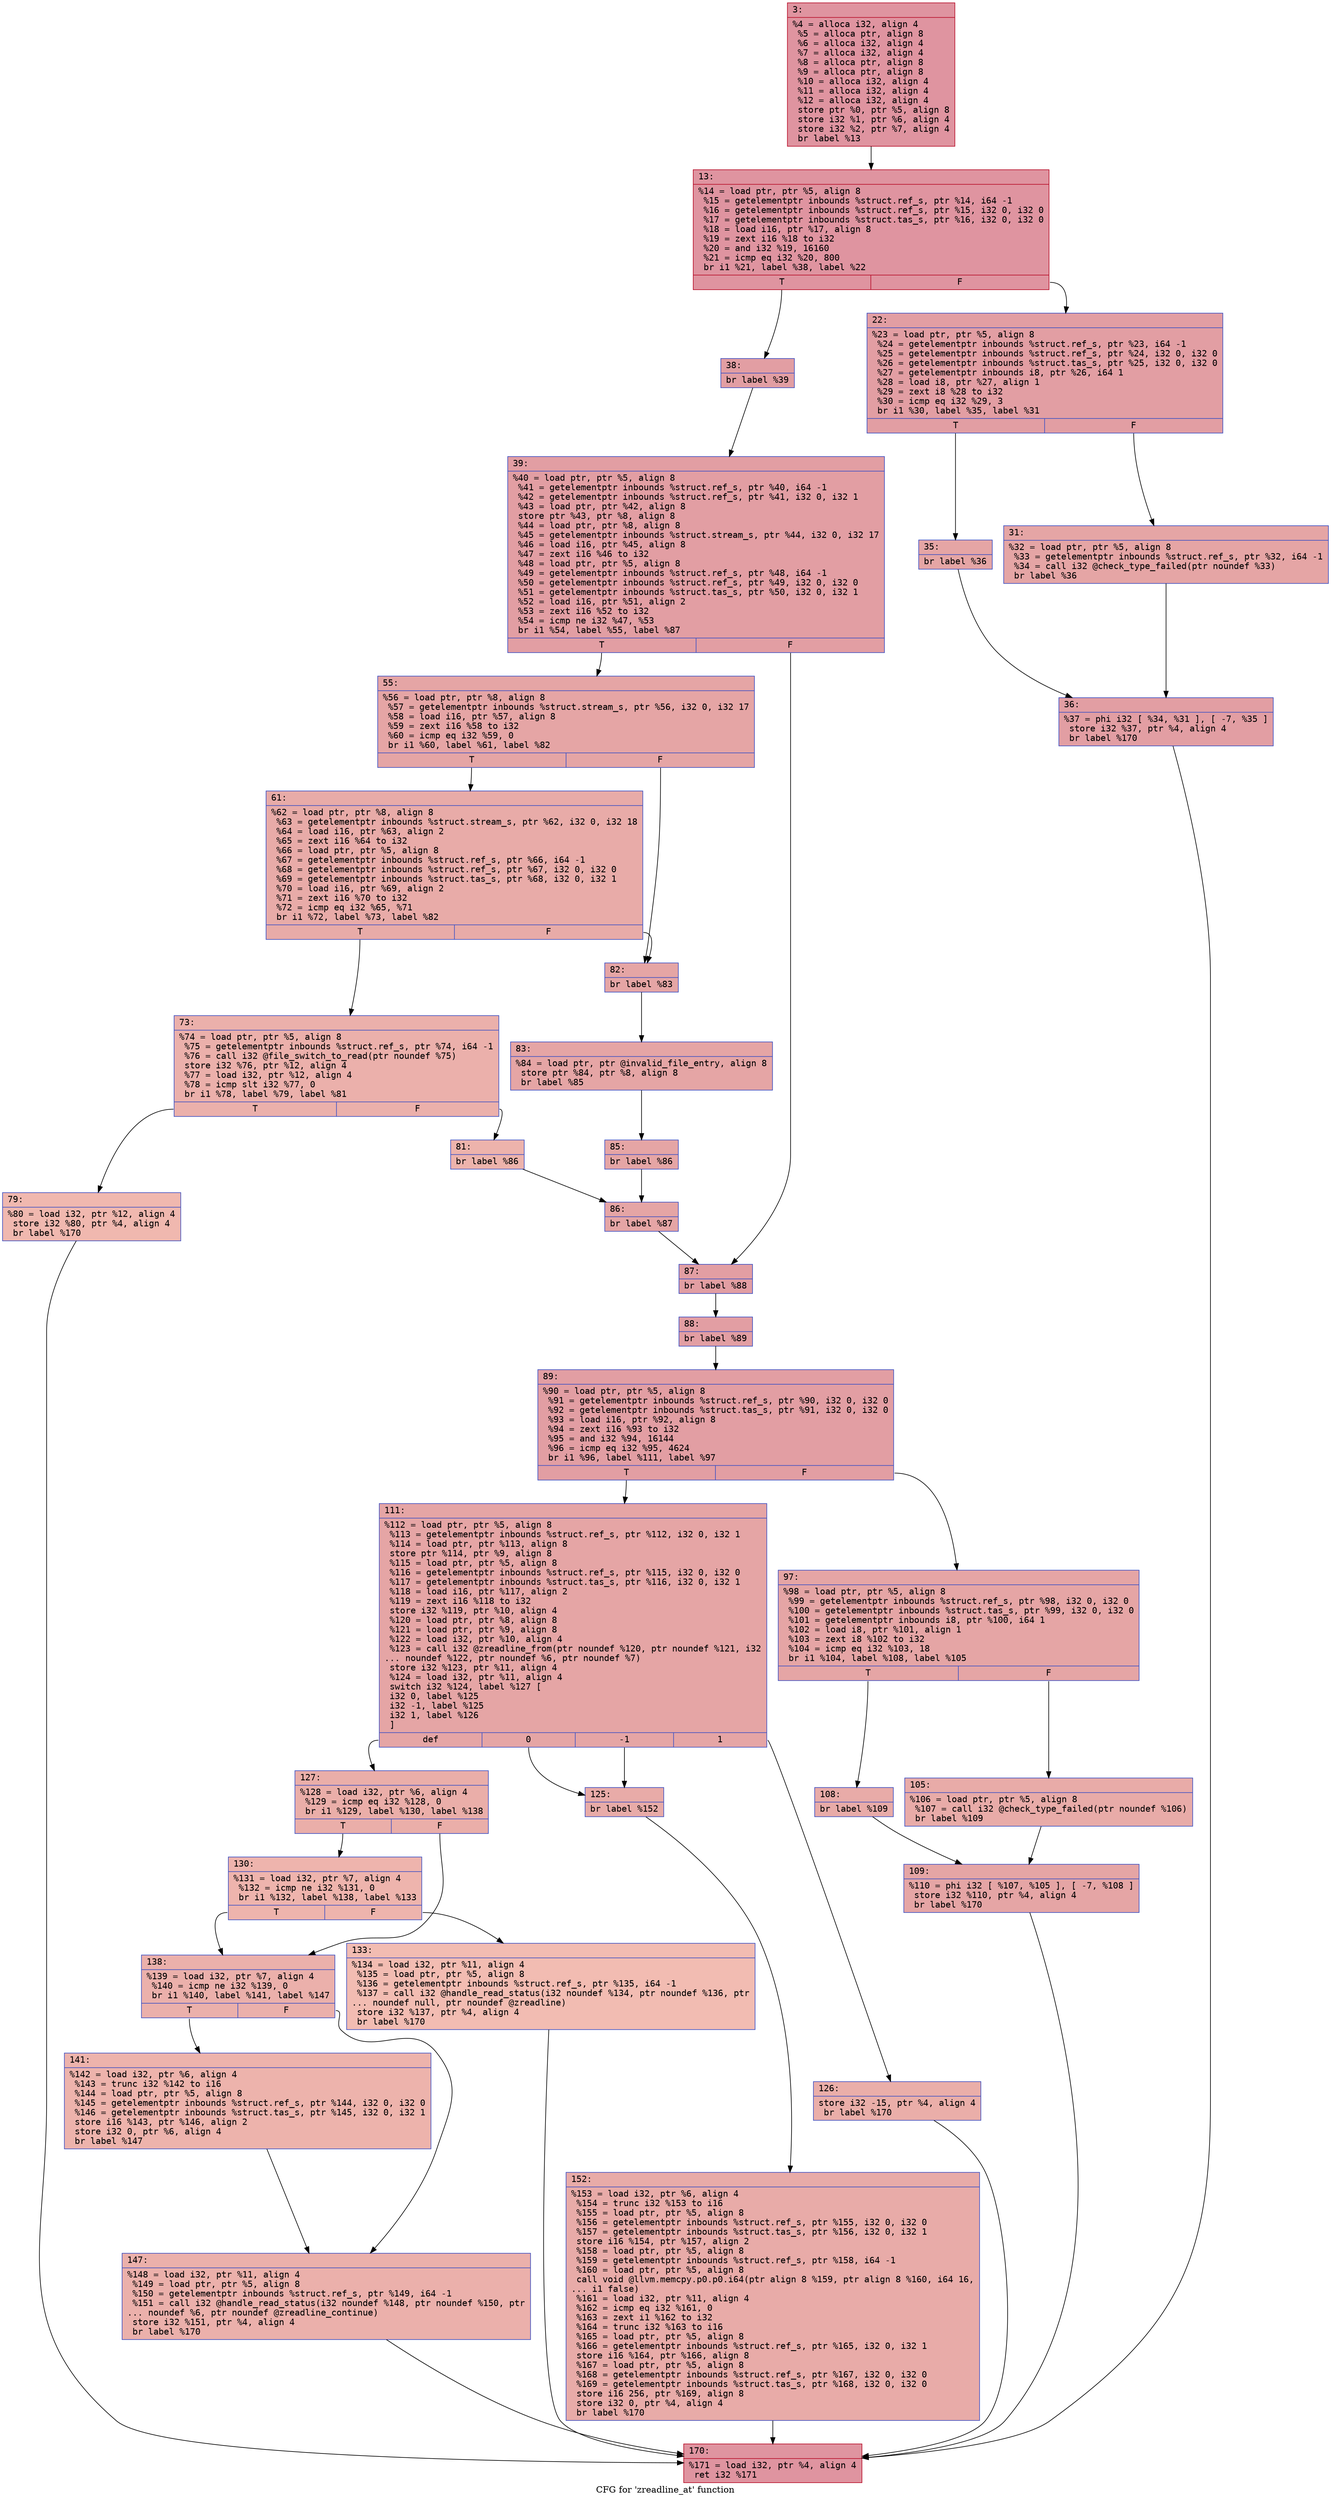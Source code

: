digraph "CFG for 'zreadline_at' function" {
	label="CFG for 'zreadline_at' function";

	Node0x600001a01a90 [shape=record,color="#b70d28ff", style=filled, fillcolor="#b70d2870" fontname="Courier",label="{3:\l|  %4 = alloca i32, align 4\l  %5 = alloca ptr, align 8\l  %6 = alloca i32, align 4\l  %7 = alloca i32, align 4\l  %8 = alloca ptr, align 8\l  %9 = alloca ptr, align 8\l  %10 = alloca i32, align 4\l  %11 = alloca i32, align 4\l  %12 = alloca i32, align 4\l  store ptr %0, ptr %5, align 8\l  store i32 %1, ptr %6, align 4\l  store i32 %2, ptr %7, align 4\l  br label %13\l}"];
	Node0x600001a01a90 -> Node0x600001a01b30[tooltip="3 -> 13\nProbability 100.00%" ];
	Node0x600001a01b30 [shape=record,color="#b70d28ff", style=filled, fillcolor="#b70d2870" fontname="Courier",label="{13:\l|  %14 = load ptr, ptr %5, align 8\l  %15 = getelementptr inbounds %struct.ref_s, ptr %14, i64 -1\l  %16 = getelementptr inbounds %struct.ref_s, ptr %15, i32 0, i32 0\l  %17 = getelementptr inbounds %struct.tas_s, ptr %16, i32 0, i32 0\l  %18 = load i16, ptr %17, align 8\l  %19 = zext i16 %18 to i32\l  %20 = and i32 %19, 16160\l  %21 = icmp eq i32 %20, 800\l  br i1 %21, label %38, label %22\l|{<s0>T|<s1>F}}"];
	Node0x600001a01b30:s0 -> Node0x600001a01cc0[tooltip="13 -> 38\nProbability 50.00%" ];
	Node0x600001a01b30:s1 -> Node0x600001a01b80[tooltip="13 -> 22\nProbability 50.00%" ];
	Node0x600001a01b80 [shape=record,color="#3d50c3ff", style=filled, fillcolor="#be242e70" fontname="Courier",label="{22:\l|  %23 = load ptr, ptr %5, align 8\l  %24 = getelementptr inbounds %struct.ref_s, ptr %23, i64 -1\l  %25 = getelementptr inbounds %struct.ref_s, ptr %24, i32 0, i32 0\l  %26 = getelementptr inbounds %struct.tas_s, ptr %25, i32 0, i32 0\l  %27 = getelementptr inbounds i8, ptr %26, i64 1\l  %28 = load i8, ptr %27, align 1\l  %29 = zext i8 %28 to i32\l  %30 = icmp eq i32 %29, 3\l  br i1 %30, label %35, label %31\l|{<s0>T|<s1>F}}"];
	Node0x600001a01b80:s0 -> Node0x600001a01c20[tooltip="22 -> 35\nProbability 50.00%" ];
	Node0x600001a01b80:s1 -> Node0x600001a01bd0[tooltip="22 -> 31\nProbability 50.00%" ];
	Node0x600001a01bd0 [shape=record,color="#3d50c3ff", style=filled, fillcolor="#c5333470" fontname="Courier",label="{31:\l|  %32 = load ptr, ptr %5, align 8\l  %33 = getelementptr inbounds %struct.ref_s, ptr %32, i64 -1\l  %34 = call i32 @check_type_failed(ptr noundef %33)\l  br label %36\l}"];
	Node0x600001a01bd0 -> Node0x600001a01c70[tooltip="31 -> 36\nProbability 100.00%" ];
	Node0x600001a01c20 [shape=record,color="#3d50c3ff", style=filled, fillcolor="#c5333470" fontname="Courier",label="{35:\l|  br label %36\l}"];
	Node0x600001a01c20 -> Node0x600001a01c70[tooltip="35 -> 36\nProbability 100.00%" ];
	Node0x600001a01c70 [shape=record,color="#3d50c3ff", style=filled, fillcolor="#be242e70" fontname="Courier",label="{36:\l|  %37 = phi i32 [ %34, %31 ], [ -7, %35 ]\l  store i32 %37, ptr %4, align 4\l  br label %170\l}"];
	Node0x600001a01c70 -> Node0x600001a02580[tooltip="36 -> 170\nProbability 100.00%" ];
	Node0x600001a01cc0 [shape=record,color="#3d50c3ff", style=filled, fillcolor="#be242e70" fontname="Courier",label="{38:\l|  br label %39\l}"];
	Node0x600001a01cc0 -> Node0x600001a01d10[tooltip="38 -> 39\nProbability 100.00%" ];
	Node0x600001a01d10 [shape=record,color="#3d50c3ff", style=filled, fillcolor="#be242e70" fontname="Courier",label="{39:\l|  %40 = load ptr, ptr %5, align 8\l  %41 = getelementptr inbounds %struct.ref_s, ptr %40, i64 -1\l  %42 = getelementptr inbounds %struct.ref_s, ptr %41, i32 0, i32 1\l  %43 = load ptr, ptr %42, align 8\l  store ptr %43, ptr %8, align 8\l  %44 = load ptr, ptr %8, align 8\l  %45 = getelementptr inbounds %struct.stream_s, ptr %44, i32 0, i32 17\l  %46 = load i16, ptr %45, align 8\l  %47 = zext i16 %46 to i32\l  %48 = load ptr, ptr %5, align 8\l  %49 = getelementptr inbounds %struct.ref_s, ptr %48, i64 -1\l  %50 = getelementptr inbounds %struct.ref_s, ptr %49, i32 0, i32 0\l  %51 = getelementptr inbounds %struct.tas_s, ptr %50, i32 0, i32 1\l  %52 = load i16, ptr %51, align 2\l  %53 = zext i16 %52 to i32\l  %54 = icmp ne i32 %47, %53\l  br i1 %54, label %55, label %87\l|{<s0>T|<s1>F}}"];
	Node0x600001a01d10:s0 -> Node0x600001a01d60[tooltip="39 -> 55\nProbability 50.00%" ];
	Node0x600001a01d10:s1 -> Node0x600001a02030[tooltip="39 -> 87\nProbability 50.00%" ];
	Node0x600001a01d60 [shape=record,color="#3d50c3ff", style=filled, fillcolor="#c5333470" fontname="Courier",label="{55:\l|  %56 = load ptr, ptr %8, align 8\l  %57 = getelementptr inbounds %struct.stream_s, ptr %56, i32 0, i32 17\l  %58 = load i16, ptr %57, align 8\l  %59 = zext i16 %58 to i32\l  %60 = icmp eq i32 %59, 0\l  br i1 %60, label %61, label %82\l|{<s0>T|<s1>F}}"];
	Node0x600001a01d60:s0 -> Node0x600001a01db0[tooltip="55 -> 61\nProbability 37.50%" ];
	Node0x600001a01d60:s1 -> Node0x600001a01ef0[tooltip="55 -> 82\nProbability 62.50%" ];
	Node0x600001a01db0 [shape=record,color="#3d50c3ff", style=filled, fillcolor="#cc403a70" fontname="Courier",label="{61:\l|  %62 = load ptr, ptr %8, align 8\l  %63 = getelementptr inbounds %struct.stream_s, ptr %62, i32 0, i32 18\l  %64 = load i16, ptr %63, align 2\l  %65 = zext i16 %64 to i32\l  %66 = load ptr, ptr %5, align 8\l  %67 = getelementptr inbounds %struct.ref_s, ptr %66, i64 -1\l  %68 = getelementptr inbounds %struct.ref_s, ptr %67, i32 0, i32 0\l  %69 = getelementptr inbounds %struct.tas_s, ptr %68, i32 0, i32 1\l  %70 = load i16, ptr %69, align 2\l  %71 = zext i16 %70 to i32\l  %72 = icmp eq i32 %65, %71\l  br i1 %72, label %73, label %82\l|{<s0>T|<s1>F}}"];
	Node0x600001a01db0:s0 -> Node0x600001a01e00[tooltip="61 -> 73\nProbability 50.00%" ];
	Node0x600001a01db0:s1 -> Node0x600001a01ef0[tooltip="61 -> 82\nProbability 50.00%" ];
	Node0x600001a01e00 [shape=record,color="#3d50c3ff", style=filled, fillcolor="#d24b4070" fontname="Courier",label="{73:\l|  %74 = load ptr, ptr %5, align 8\l  %75 = getelementptr inbounds %struct.ref_s, ptr %74, i64 -1\l  %76 = call i32 @file_switch_to_read(ptr noundef %75)\l  store i32 %76, ptr %12, align 4\l  %77 = load i32, ptr %12, align 4\l  %78 = icmp slt i32 %77, 0\l  br i1 %78, label %79, label %81\l|{<s0>T|<s1>F}}"];
	Node0x600001a01e00:s0 -> Node0x600001a01e50[tooltip="73 -> 79\nProbability 37.50%" ];
	Node0x600001a01e00:s1 -> Node0x600001a01ea0[tooltip="73 -> 81\nProbability 62.50%" ];
	Node0x600001a01e50 [shape=record,color="#3d50c3ff", style=filled, fillcolor="#dc5d4a70" fontname="Courier",label="{79:\l|  %80 = load i32, ptr %12, align 4\l  store i32 %80, ptr %4, align 4\l  br label %170\l}"];
	Node0x600001a01e50 -> Node0x600001a02580[tooltip="79 -> 170\nProbability 100.00%" ];
	Node0x600001a01ea0 [shape=record,color="#3d50c3ff", style=filled, fillcolor="#d6524470" fontname="Courier",label="{81:\l|  br label %86\l}"];
	Node0x600001a01ea0 -> Node0x600001a01fe0[tooltip="81 -> 86\nProbability 100.00%" ];
	Node0x600001a01ef0 [shape=record,color="#3d50c3ff", style=filled, fillcolor="#c5333470" fontname="Courier",label="{82:\l|  br label %83\l}"];
	Node0x600001a01ef0 -> Node0x600001a01f40[tooltip="82 -> 83\nProbability 100.00%" ];
	Node0x600001a01f40 [shape=record,color="#3d50c3ff", style=filled, fillcolor="#c5333470" fontname="Courier",label="{83:\l|  %84 = load ptr, ptr @invalid_file_entry, align 8\l  store ptr %84, ptr %8, align 8\l  br label %85\l}"];
	Node0x600001a01f40 -> Node0x600001a01f90[tooltip="83 -> 85\nProbability 100.00%" ];
	Node0x600001a01f90 [shape=record,color="#3d50c3ff", style=filled, fillcolor="#c5333470" fontname="Courier",label="{85:\l|  br label %86\l}"];
	Node0x600001a01f90 -> Node0x600001a01fe0[tooltip="85 -> 86\nProbability 100.00%" ];
	Node0x600001a01fe0 [shape=record,color="#3d50c3ff", style=filled, fillcolor="#c5333470" fontname="Courier",label="{86:\l|  br label %87\l}"];
	Node0x600001a01fe0 -> Node0x600001a02030[tooltip="86 -> 87\nProbability 100.00%" ];
	Node0x600001a02030 [shape=record,color="#3d50c3ff", style=filled, fillcolor="#be242e70" fontname="Courier",label="{87:\l|  br label %88\l}"];
	Node0x600001a02030 -> Node0x600001a02080[tooltip="87 -> 88\nProbability 100.00%" ];
	Node0x600001a02080 [shape=record,color="#3d50c3ff", style=filled, fillcolor="#be242e70" fontname="Courier",label="{88:\l|  br label %89\l}"];
	Node0x600001a02080 -> Node0x600001a020d0[tooltip="88 -> 89\nProbability 100.00%" ];
	Node0x600001a020d0 [shape=record,color="#3d50c3ff", style=filled, fillcolor="#be242e70" fontname="Courier",label="{89:\l|  %90 = load ptr, ptr %5, align 8\l  %91 = getelementptr inbounds %struct.ref_s, ptr %90, i32 0, i32 0\l  %92 = getelementptr inbounds %struct.tas_s, ptr %91, i32 0, i32 0\l  %93 = load i16, ptr %92, align 8\l  %94 = zext i16 %93 to i32\l  %95 = and i32 %94, 16144\l  %96 = icmp eq i32 %95, 4624\l  br i1 %96, label %111, label %97\l|{<s0>T|<s1>F}}"];
	Node0x600001a020d0:s0 -> Node0x600001a02260[tooltip="89 -> 111\nProbability 50.00%" ];
	Node0x600001a020d0:s1 -> Node0x600001a02120[tooltip="89 -> 97\nProbability 50.00%" ];
	Node0x600001a02120 [shape=record,color="#3d50c3ff", style=filled, fillcolor="#c5333470" fontname="Courier",label="{97:\l|  %98 = load ptr, ptr %5, align 8\l  %99 = getelementptr inbounds %struct.ref_s, ptr %98, i32 0, i32 0\l  %100 = getelementptr inbounds %struct.tas_s, ptr %99, i32 0, i32 0\l  %101 = getelementptr inbounds i8, ptr %100, i64 1\l  %102 = load i8, ptr %101, align 1\l  %103 = zext i8 %102 to i32\l  %104 = icmp eq i32 %103, 18\l  br i1 %104, label %108, label %105\l|{<s0>T|<s1>F}}"];
	Node0x600001a02120:s0 -> Node0x600001a021c0[tooltip="97 -> 108\nProbability 50.00%" ];
	Node0x600001a02120:s1 -> Node0x600001a02170[tooltip="97 -> 105\nProbability 50.00%" ];
	Node0x600001a02170 [shape=record,color="#3d50c3ff", style=filled, fillcolor="#cc403a70" fontname="Courier",label="{105:\l|  %106 = load ptr, ptr %5, align 8\l  %107 = call i32 @check_type_failed(ptr noundef %106)\l  br label %109\l}"];
	Node0x600001a02170 -> Node0x600001a02210[tooltip="105 -> 109\nProbability 100.00%" ];
	Node0x600001a021c0 [shape=record,color="#3d50c3ff", style=filled, fillcolor="#cc403a70" fontname="Courier",label="{108:\l|  br label %109\l}"];
	Node0x600001a021c0 -> Node0x600001a02210[tooltip="108 -> 109\nProbability 100.00%" ];
	Node0x600001a02210 [shape=record,color="#3d50c3ff", style=filled, fillcolor="#c5333470" fontname="Courier",label="{109:\l|  %110 = phi i32 [ %107, %105 ], [ -7, %108 ]\l  store i32 %110, ptr %4, align 4\l  br label %170\l}"];
	Node0x600001a02210 -> Node0x600001a02580[tooltip="109 -> 170\nProbability 100.00%" ];
	Node0x600001a02260 [shape=record,color="#3d50c3ff", style=filled, fillcolor="#c5333470" fontname="Courier",label="{111:\l|  %112 = load ptr, ptr %5, align 8\l  %113 = getelementptr inbounds %struct.ref_s, ptr %112, i32 0, i32 1\l  %114 = load ptr, ptr %113, align 8\l  store ptr %114, ptr %9, align 8\l  %115 = load ptr, ptr %5, align 8\l  %116 = getelementptr inbounds %struct.ref_s, ptr %115, i32 0, i32 0\l  %117 = getelementptr inbounds %struct.tas_s, ptr %116, i32 0, i32 1\l  %118 = load i16, ptr %117, align 2\l  %119 = zext i16 %118 to i32\l  store i32 %119, ptr %10, align 4\l  %120 = load ptr, ptr %8, align 8\l  %121 = load ptr, ptr %9, align 8\l  %122 = load i32, ptr %10, align 4\l  %123 = call i32 @zreadline_from(ptr noundef %120, ptr noundef %121, i32\l... noundef %122, ptr noundef %6, ptr noundef %7)\l  store i32 %123, ptr %11, align 4\l  %124 = load i32, ptr %11, align 4\l  switch i32 %124, label %127 [\l    i32 0, label %125\l    i32 -1, label %125\l    i32 1, label %126\l  ]\l|{<s0>def|<s1>0|<s2>-1|<s3>1}}"];
	Node0x600001a02260:s0 -> Node0x600001a02350[tooltip="111 -> 127\nProbability 25.00%" ];
	Node0x600001a02260:s1 -> Node0x600001a022b0[tooltip="111 -> 125\nProbability 50.00%" ];
	Node0x600001a02260:s2 -> Node0x600001a022b0[tooltip="111 -> 125\nProbability 50.00%" ];
	Node0x600001a02260:s3 -> Node0x600001a02300[tooltip="111 -> 126\nProbability 25.00%" ];
	Node0x600001a022b0 [shape=record,color="#3d50c3ff", style=filled, fillcolor="#cc403a70" fontname="Courier",label="{125:\l|  br label %152\l}"];
	Node0x600001a022b0 -> Node0x600001a02530[tooltip="125 -> 152\nProbability 100.00%" ];
	Node0x600001a02300 [shape=record,color="#3d50c3ff", style=filled, fillcolor="#d0473d70" fontname="Courier",label="{126:\l|  store i32 -15, ptr %4, align 4\l  br label %170\l}"];
	Node0x600001a02300 -> Node0x600001a02580[tooltip="126 -> 170\nProbability 100.00%" ];
	Node0x600001a02350 [shape=record,color="#3d50c3ff", style=filled, fillcolor="#d0473d70" fontname="Courier",label="{127:\l|  %128 = load i32, ptr %6, align 4\l  %129 = icmp eq i32 %128, 0\l  br i1 %129, label %130, label %138\l|{<s0>T|<s1>F}}"];
	Node0x600001a02350:s0 -> Node0x600001a023a0[tooltip="127 -> 130\nProbability 37.50%" ];
	Node0x600001a02350:s1 -> Node0x600001a02440[tooltip="127 -> 138\nProbability 62.50%" ];
	Node0x600001a023a0 [shape=record,color="#3d50c3ff", style=filled, fillcolor="#d8564670" fontname="Courier",label="{130:\l|  %131 = load i32, ptr %7, align 4\l  %132 = icmp ne i32 %131, 0\l  br i1 %132, label %138, label %133\l|{<s0>T|<s1>F}}"];
	Node0x600001a023a0:s0 -> Node0x600001a02440[tooltip="130 -> 138\nProbability 62.50%" ];
	Node0x600001a023a0:s1 -> Node0x600001a023f0[tooltip="130 -> 133\nProbability 37.50%" ];
	Node0x600001a023f0 [shape=record,color="#3d50c3ff", style=filled, fillcolor="#e1675170" fontname="Courier",label="{133:\l|  %134 = load i32, ptr %11, align 4\l  %135 = load ptr, ptr %5, align 8\l  %136 = getelementptr inbounds %struct.ref_s, ptr %135, i64 -1\l  %137 = call i32 @handle_read_status(i32 noundef %134, ptr noundef %136, ptr\l... noundef null, ptr noundef @zreadline)\l  store i32 %137, ptr %4, align 4\l  br label %170\l}"];
	Node0x600001a023f0 -> Node0x600001a02580[tooltip="133 -> 170\nProbability 100.00%" ];
	Node0x600001a02440 [shape=record,color="#3d50c3ff", style=filled, fillcolor="#d24b4070" fontname="Courier",label="{138:\l|  %139 = load i32, ptr %7, align 4\l  %140 = icmp ne i32 %139, 0\l  br i1 %140, label %141, label %147\l|{<s0>T|<s1>F}}"];
	Node0x600001a02440:s0 -> Node0x600001a02490[tooltip="138 -> 141\nProbability 62.50%" ];
	Node0x600001a02440:s1 -> Node0x600001a024e0[tooltip="138 -> 147\nProbability 37.50%" ];
	Node0x600001a02490 [shape=record,color="#3d50c3ff", style=filled, fillcolor="#d6524470" fontname="Courier",label="{141:\l|  %142 = load i32, ptr %6, align 4\l  %143 = trunc i32 %142 to i16\l  %144 = load ptr, ptr %5, align 8\l  %145 = getelementptr inbounds %struct.ref_s, ptr %144, i32 0, i32 0\l  %146 = getelementptr inbounds %struct.tas_s, ptr %145, i32 0, i32 1\l  store i16 %143, ptr %146, align 2\l  store i32 0, ptr %6, align 4\l  br label %147\l}"];
	Node0x600001a02490 -> Node0x600001a024e0[tooltip="141 -> 147\nProbability 100.00%" ];
	Node0x600001a024e0 [shape=record,color="#3d50c3ff", style=filled, fillcolor="#d24b4070" fontname="Courier",label="{147:\l|  %148 = load i32, ptr %11, align 4\l  %149 = load ptr, ptr %5, align 8\l  %150 = getelementptr inbounds %struct.ref_s, ptr %149, i64 -1\l  %151 = call i32 @handle_read_status(i32 noundef %148, ptr noundef %150, ptr\l... noundef %6, ptr noundef @zreadline_continue)\l  store i32 %151, ptr %4, align 4\l  br label %170\l}"];
	Node0x600001a024e0 -> Node0x600001a02580[tooltip="147 -> 170\nProbability 100.00%" ];
	Node0x600001a02530 [shape=record,color="#3d50c3ff", style=filled, fillcolor="#cc403a70" fontname="Courier",label="{152:\l|  %153 = load i32, ptr %6, align 4\l  %154 = trunc i32 %153 to i16\l  %155 = load ptr, ptr %5, align 8\l  %156 = getelementptr inbounds %struct.ref_s, ptr %155, i32 0, i32 0\l  %157 = getelementptr inbounds %struct.tas_s, ptr %156, i32 0, i32 1\l  store i16 %154, ptr %157, align 2\l  %158 = load ptr, ptr %5, align 8\l  %159 = getelementptr inbounds %struct.ref_s, ptr %158, i64 -1\l  %160 = load ptr, ptr %5, align 8\l  call void @llvm.memcpy.p0.p0.i64(ptr align 8 %159, ptr align 8 %160, i64 16,\l... i1 false)\l  %161 = load i32, ptr %11, align 4\l  %162 = icmp eq i32 %161, 0\l  %163 = zext i1 %162 to i32\l  %164 = trunc i32 %163 to i16\l  %165 = load ptr, ptr %5, align 8\l  %166 = getelementptr inbounds %struct.ref_s, ptr %165, i32 0, i32 1\l  store i16 %164, ptr %166, align 8\l  %167 = load ptr, ptr %5, align 8\l  %168 = getelementptr inbounds %struct.ref_s, ptr %167, i32 0, i32 0\l  %169 = getelementptr inbounds %struct.tas_s, ptr %168, i32 0, i32 0\l  store i16 256, ptr %169, align 8\l  store i32 0, ptr %4, align 4\l  br label %170\l}"];
	Node0x600001a02530 -> Node0x600001a02580[tooltip="152 -> 170\nProbability 100.00%" ];
	Node0x600001a02580 [shape=record,color="#b70d28ff", style=filled, fillcolor="#b70d2870" fontname="Courier",label="{170:\l|  %171 = load i32, ptr %4, align 4\l  ret i32 %171\l}"];
}
